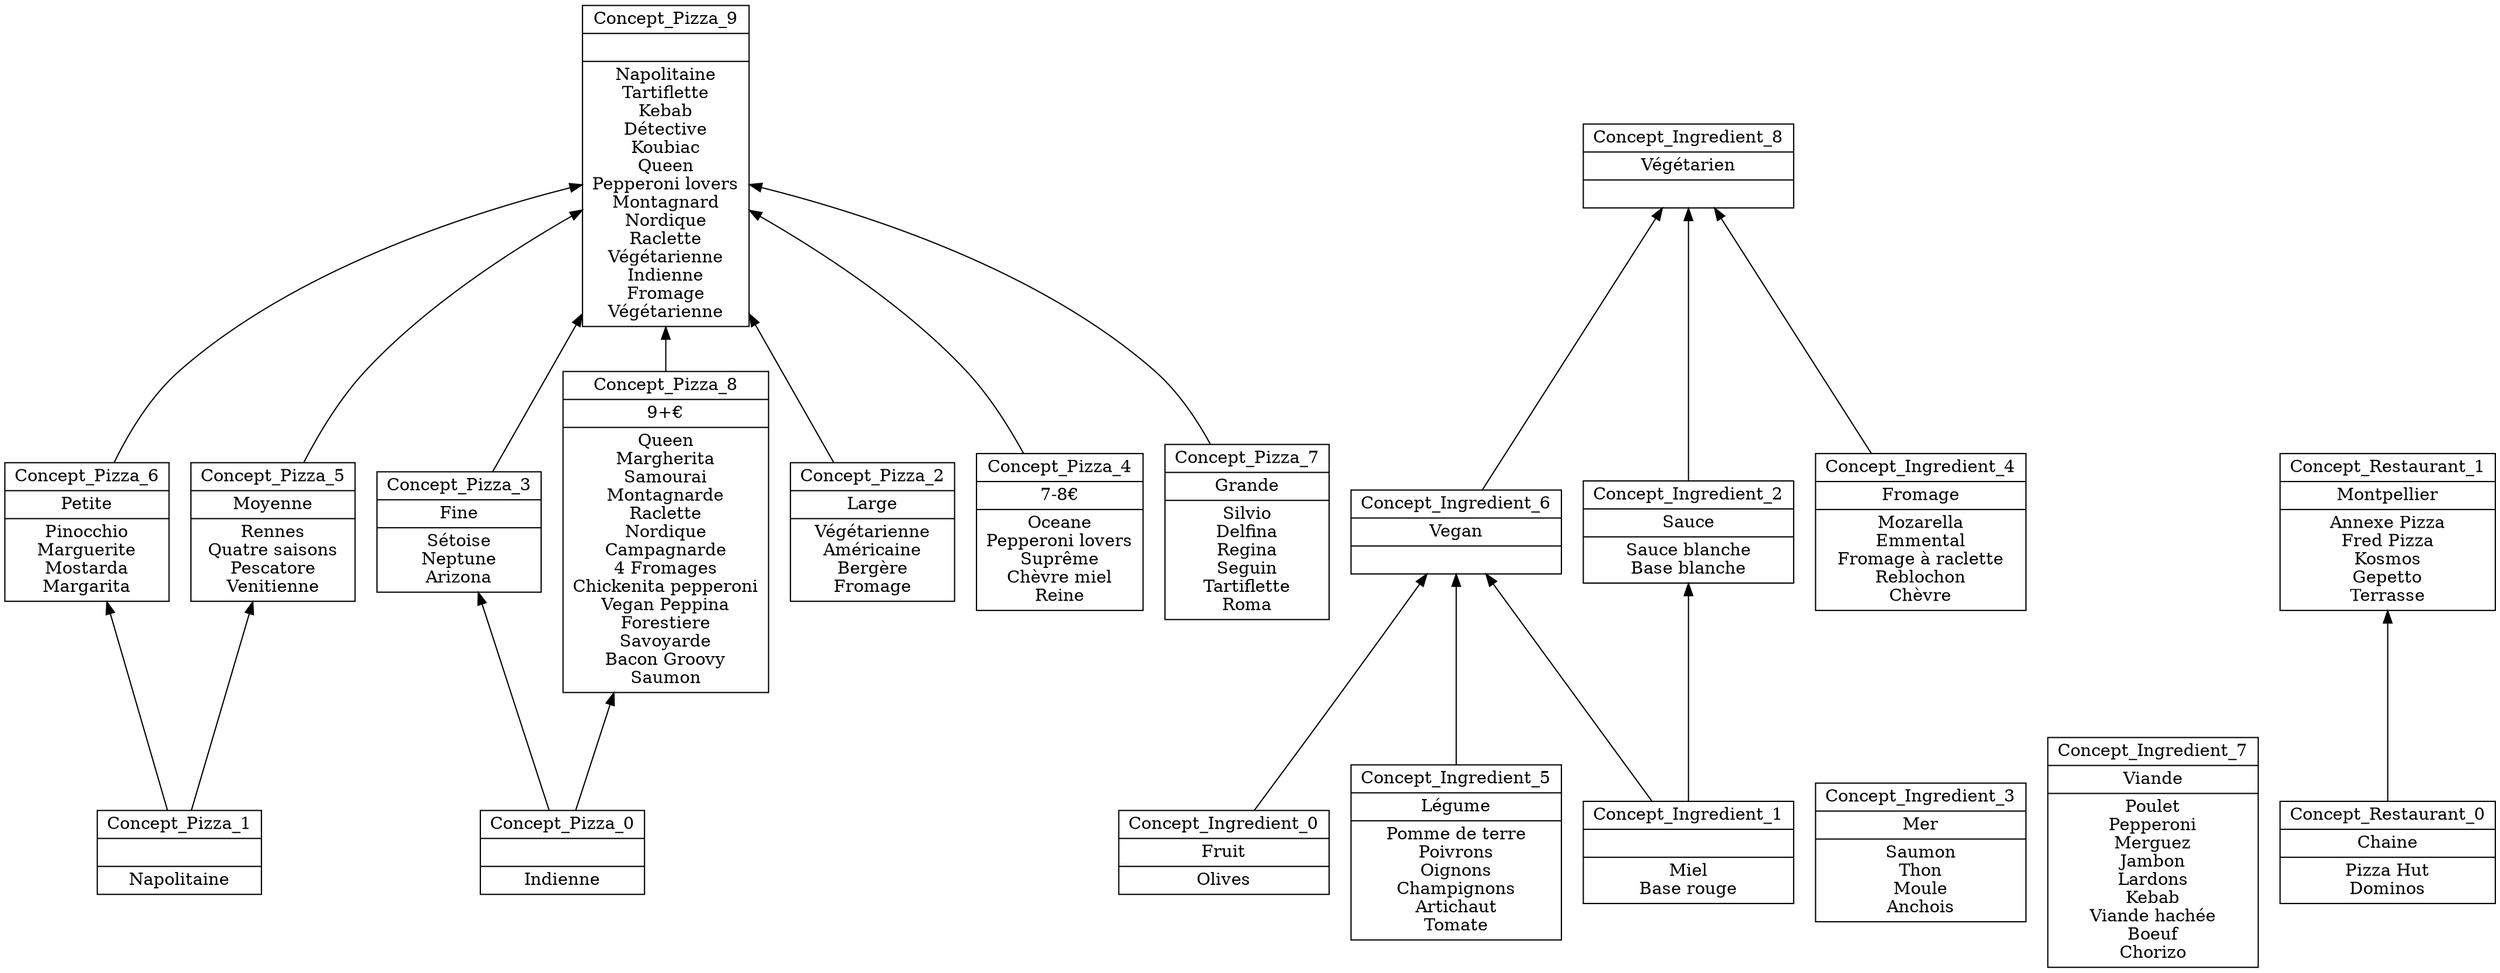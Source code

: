 digraph G { 
	rankdir=BT;
subgraph Pizza { 
label="Pizza";
1 [shape=record,label="{Concept_Pizza_1||Napolitaine\n}"];
2 [shape=record,label="{Concept_Pizza_3|Fine\n|Sétoise\nNeptune\nArizona\n}"];
3 [shape=record,label="{Concept_Pizza_2|Large\n|Végétarienne\nAméricaine\nBergère\nFromage\n}"];
4 [shape=record,label="{Concept_Pizza_6|Petite\n|Pinocchio\nMarguerite\nMostarda\nMargarita\n}"];
5 [shape=record,label="{Concept_Pizza_5|Moyenne\n|Rennes\nQuatre saisons\nPescatore\nVenitienne\n}"];
6 [shape=record,label="{Concept_Pizza_4|7-8€\n|Oceane\nPepperoni lovers\nSuprême\nChèvre miel\nReine\n}"];
7 [shape=record,label="{Concept_Pizza_7|Grande\n|Silvio\nDelfina\nRegina\nSeguin\nTartiflette\nRoma\n}"];
8 [shape=record,label="{Concept_Pizza_9||Napolitaine\nTartiflette\nKebab\nDétective\nKoubiac\nQueen\nPepperoni lovers\nMontagnard\nNordique\nRaclette\nVégétarienne\nIndienne\nFromage\nVégétarienne\n}"];
9 [shape=record,label="{Concept_Pizza_0||Indienne\n}"];
10 [shape=record,label="{Concept_Pizza_8|9+€\n|Queen\nMargherita\nSamourai\nMontagnarde\nRaclette\nNordique\nCampagnarde\n4 Fromages\nChickenita pepperoni\nVegan Peppina\nForestiere\nSavoyarde\nBacon Groovy\nSaumon\n}"];
	9 -> 2
	1 -> 4
	1 -> 5
	6 -> 8
	2 -> 8
	4 -> 8
	5 -> 8
	7 -> 8
	3 -> 8
	10 -> 8
	9 -> 10
}
subgraph Ingredient { 
label="Ingredient";
11 [shape=record,label="{Concept_Ingredient_0|Fruit\n|Olives\n}"];
12 [shape=record,label="{Concept_Ingredient_1||Miel\nBase rouge\n}"];
13 [shape=record,label="{Concept_Ingredient_3|Mer\n|Saumon\nThon\nMoule\nAnchois\n}"];
14 [shape=record,label="{Concept_Ingredient_2|Sauce\n|Sauce blanche\nBase blanche\n}"];
15 [shape=record,label="{Concept_Ingredient_4|Fromage\n|Mozarella\nEmmental\nFromage à raclette\nReblochon\nChèvre\n}"];
16 [shape=record,label="{Concept_Ingredient_5|Légume\n|Pomme de terre\nPoivrons\nOignons\nChampignons\nArtichaut\nTomate\n}"];
17 [shape=record,label="{Concept_Ingredient_7|Viande\n|Poulet\nPepperoni\nMerguez\nJambon\nLardons\nKebab\nViande hachée\nBoeuf\nChorizo\n}"];
18 [shape=record,label="{Concept_Ingredient_6|Vegan\n|}"];
19 [shape=record,label="{Concept_Ingredient_8|Végétarien\n|}"];
	12 -> 14
	16 -> 18
	11 -> 18
	12 -> 18
	18 -> 19
	14 -> 19
	15 -> 19
}
subgraph Restaurant { 
label="Restaurant";
20 [shape=record,label="{Concept_Restaurant_1|Montpellier\n|Annexe Pizza\nFred Pizza\nKosmos\nGepetto\nTerrasse\n}"];
21 [shape=record,label="{Concept_Restaurant_0|Chaine\n|Pizza Hut\nDominos\n}"];
	21 -> 20
}
}